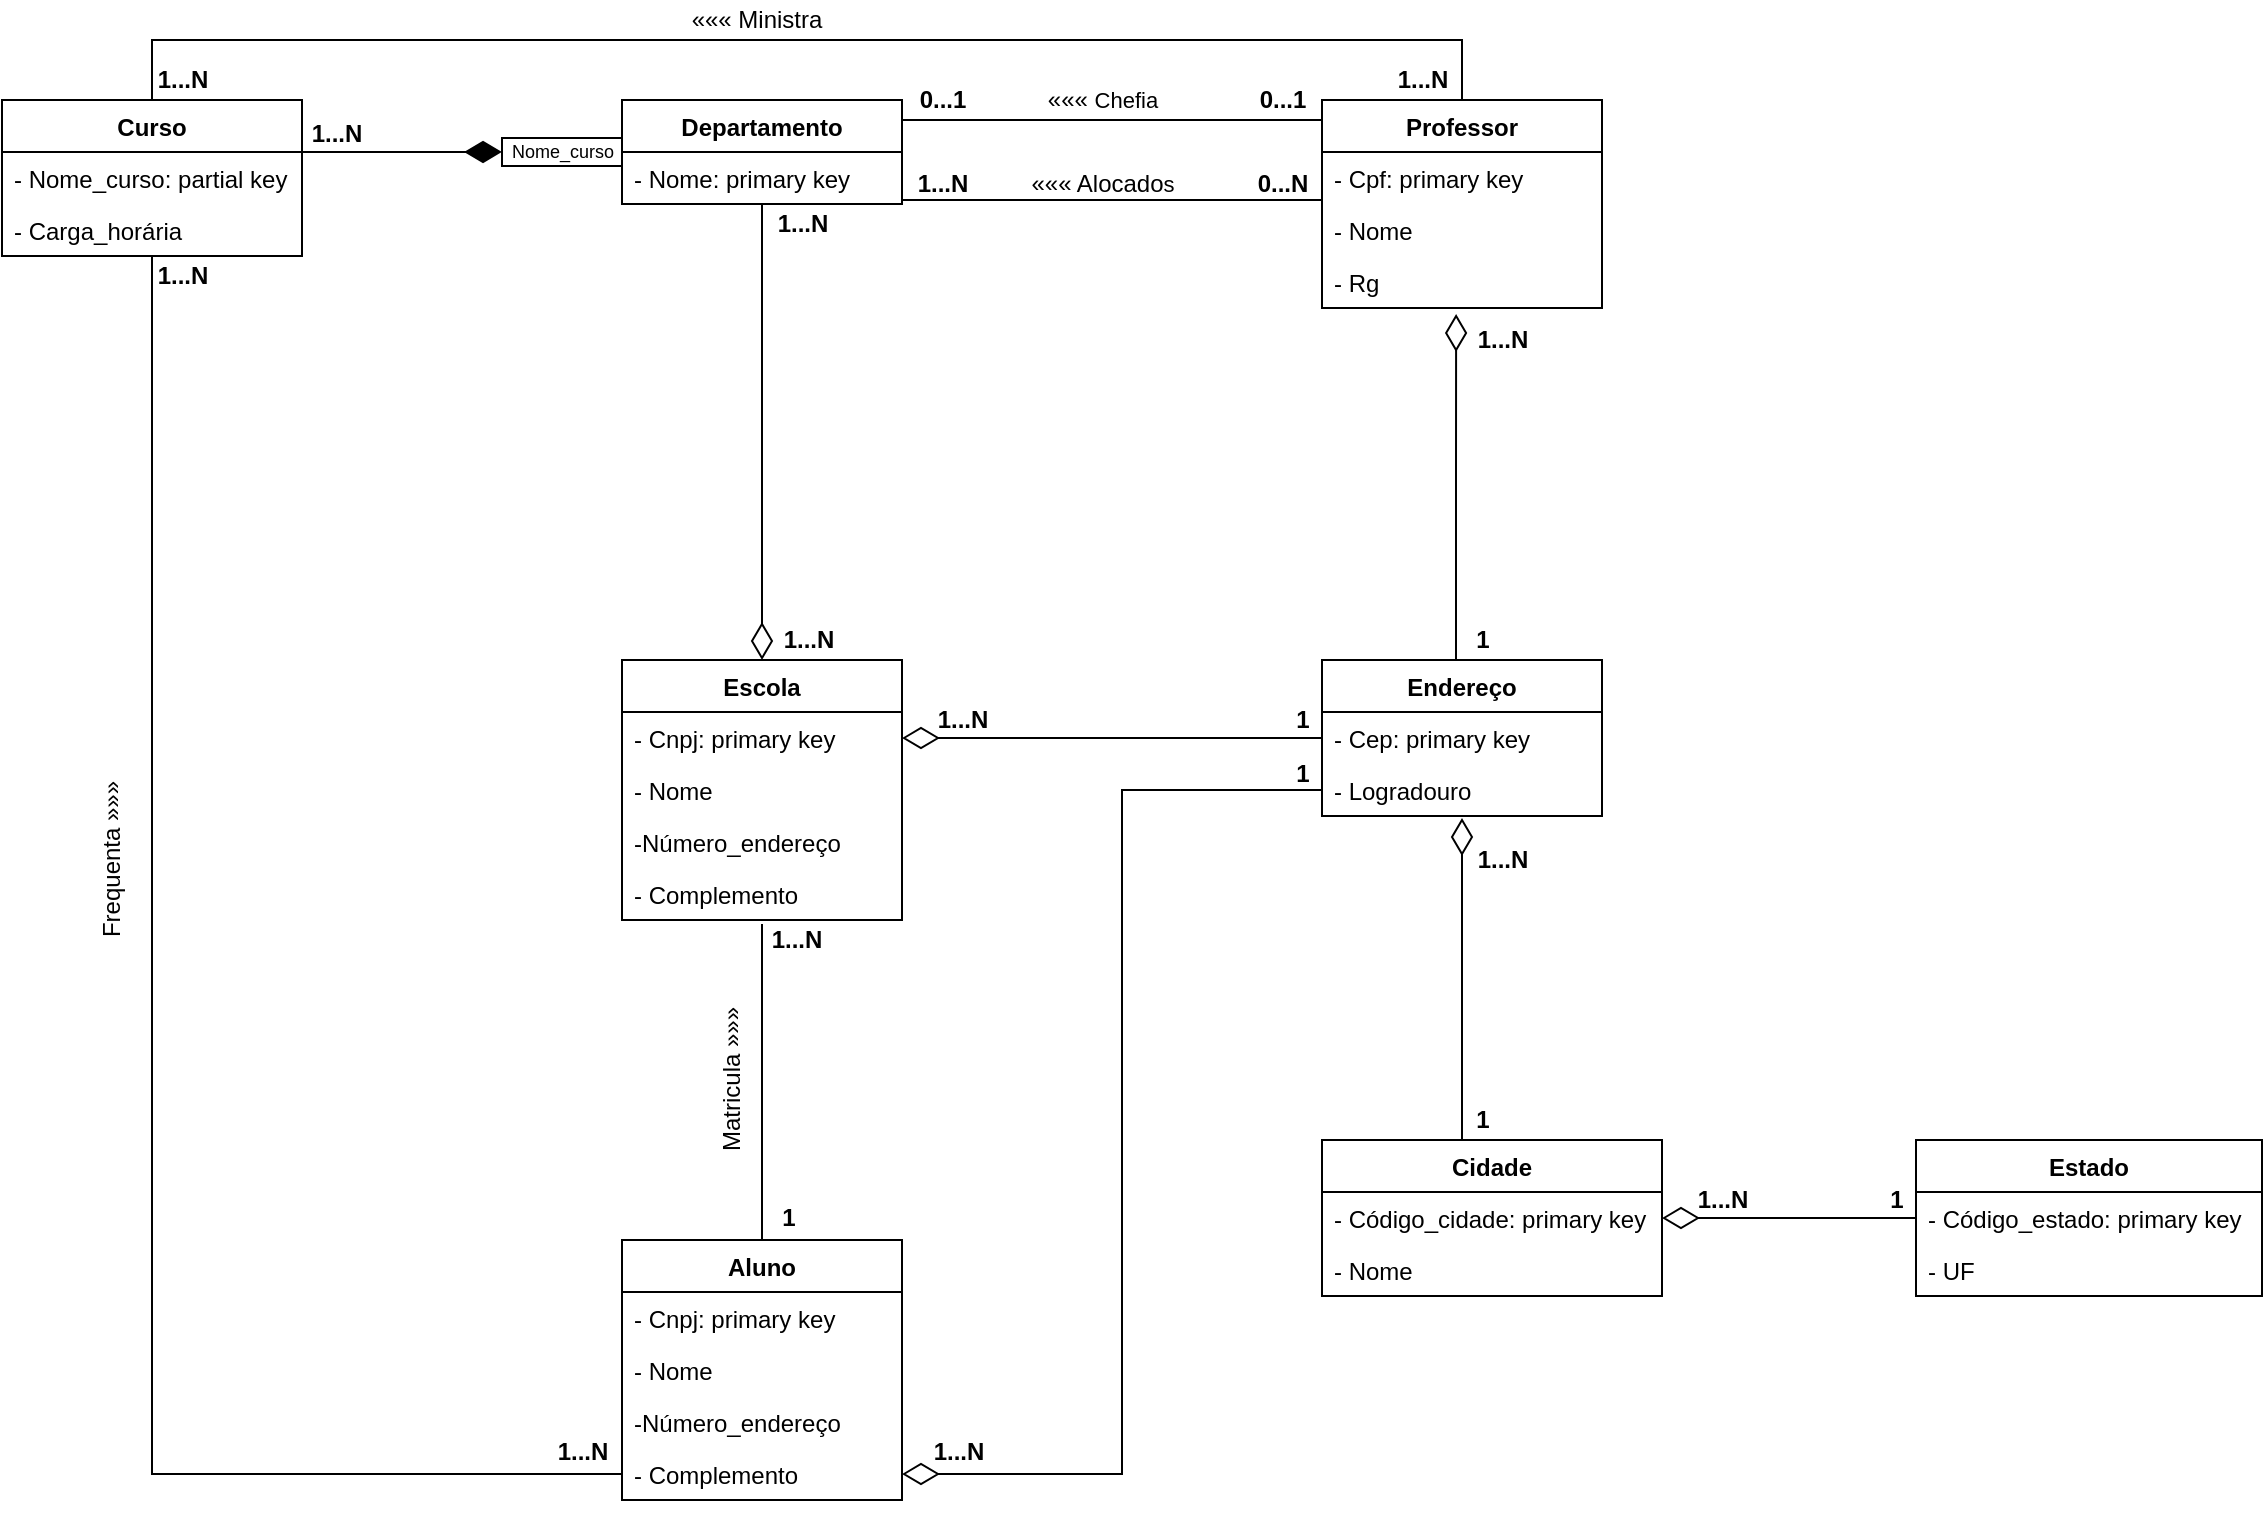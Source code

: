 <mxfile version="12.9.9" type="device"><diagram id="x0GXkYFUfVyTViGvR00f" name="Página-1"><mxGraphModel dx="1618" dy="996" grid="1" gridSize="10" guides="1" tooltips="1" connect="1" arrows="1" fold="1" page="1" pageScale="1" pageWidth="827" pageHeight="1169" math="0" shadow="0"><root><mxCell id="0"/><mxCell id="1" parent="0"/><mxCell id="agXAUhM_Vxl0ok1Wp9sd-19" style="edgeStyle=orthogonalEdgeStyle;rounded=0;orthogonalLoop=1;jettySize=auto;html=1;entryX=1;entryY=0.5;entryDx=0;entryDy=0;endArrow=diamondThin;endFill=0;endSize=16;" edge="1" parent="1" source="agXAUhM_Vxl0ok1Wp9sd-6" target="agXAUhM_Vxl0ok1Wp9sd-2"><mxGeometry relative="1" as="geometry"/></mxCell><mxCell id="agXAUhM_Vxl0ok1Wp9sd-18" style="edgeStyle=orthogonalEdgeStyle;rounded=0;orthogonalLoop=1;jettySize=auto;html=1;entryX=0.5;entryY=1.038;entryDx=0;entryDy=0;entryPerimeter=0;endArrow=diamondThin;endFill=0;endSize=16;" edge="1" parent="1" source="agXAUhM_Vxl0ok1Wp9sd-11" target="agXAUhM_Vxl0ok1Wp9sd-8"><mxGeometry relative="1" as="geometry"><Array as="points"><mxPoint x="390" y="530"/><mxPoint x="390" y="530"/></Array></mxGeometry></mxCell><mxCell id="agXAUhM_Vxl0ok1Wp9sd-17" style="edgeStyle=orthogonalEdgeStyle;rounded=0;orthogonalLoop=1;jettySize=auto;html=1;entryX=1;entryY=0.5;entryDx=0;entryDy=0;endArrow=diamondThin;endFill=0;endSize=16;" edge="1" parent="1" source="agXAUhM_Vxl0ok1Wp9sd-14" target="agXAUhM_Vxl0ok1Wp9sd-12"><mxGeometry relative="1" as="geometry"/></mxCell><mxCell id="agXAUhM_Vxl0ok1Wp9sd-34" style="edgeStyle=orthogonalEdgeStyle;rounded=0;orthogonalLoop=1;jettySize=auto;html=1;endArrow=diamondThin;endFill=0;endSize=16;entryX=0.479;entryY=1.115;entryDx=0;entryDy=0;entryPerimeter=0;" edge="1" parent="1" source="agXAUhM_Vxl0ok1Wp9sd-6" target="agXAUhM_Vxl0ok1Wp9sd-32"><mxGeometry relative="1" as="geometry"><mxPoint x="390" y="150" as="targetPoint"/><Array as="points"><mxPoint x="387" y="240"/><mxPoint x="387" y="240"/></Array></mxGeometry></mxCell><mxCell id="agXAUhM_Vxl0ok1Wp9sd-25" style="edgeStyle=orthogonalEdgeStyle;rounded=0;orthogonalLoop=1;jettySize=auto;html=1;entryX=0.5;entryY=0;entryDx=0;entryDy=0;endArrow=diamondThin;endFill=0;endSize=16;" edge="1" parent="1" source="agXAUhM_Vxl0ok1Wp9sd-20" target="agXAUhM_Vxl0ok1Wp9sd-1"><mxGeometry relative="1" as="geometry"/></mxCell><mxCell id="agXAUhM_Vxl0ok1Wp9sd-26" value="&lt;b&gt;1...N&lt;/b&gt;" style="text;html=1;align=center;verticalAlign=middle;resizable=0;points=[];autosize=1;" vertex="1" parent="1"><mxGeometry x="43" y="310" width="40" height="20" as="geometry"/></mxCell><mxCell id="agXAUhM_Vxl0ok1Wp9sd-27" value="&lt;b&gt;1...N&lt;/b&gt;" style="text;html=1;align=center;verticalAlign=middle;resizable=0;points=[];autosize=1;" vertex="1" parent="1"><mxGeometry x="40" y="102" width="40" height="20" as="geometry"/></mxCell><mxCell id="agXAUhM_Vxl0ok1Wp9sd-48" style="edgeStyle=orthogonalEdgeStyle;rounded=0;orthogonalLoop=1;jettySize=auto;html=1;endArrow=none;endFill=0;endSize=16;" edge="1" parent="1" source="agXAUhM_Vxl0ok1Wp9sd-28"><mxGeometry relative="1" as="geometry"><mxPoint x="110" y="60" as="targetPoint"/><Array as="points"><mxPoint x="110" y="60"/></Array></mxGeometry></mxCell><mxCell id="agXAUhM_Vxl0ok1Wp9sd-35" value="&lt;b&gt;1...N&lt;/b&gt;" style="text;html=1;align=center;verticalAlign=middle;resizable=0;points=[];autosize=1;" vertex="1" parent="1"><mxGeometry x="390" y="160" width="40" height="20" as="geometry"/></mxCell><mxCell id="agXAUhM_Vxl0ok1Wp9sd-36" value="&lt;b&gt;1&lt;/b&gt;" style="text;html=1;align=center;verticalAlign=middle;resizable=0;points=[];autosize=1;" vertex="1" parent="1"><mxGeometry x="390" y="310" width="20" height="20" as="geometry"/></mxCell><mxCell id="agXAUhM_Vxl0ok1Wp9sd-37" value="&lt;b&gt;1&lt;/b&gt;" style="text;html=1;align=center;verticalAlign=middle;resizable=0;points=[];autosize=1;" vertex="1" parent="1"><mxGeometry x="300" y="350" width="20" height="20" as="geometry"/></mxCell><mxCell id="agXAUhM_Vxl0ok1Wp9sd-38" value="&lt;b&gt;1...N&lt;/b&gt;" style="text;html=1;align=center;verticalAlign=middle;resizable=0;points=[];autosize=1;" vertex="1" parent="1"><mxGeometry x="120" y="350" width="40" height="20" as="geometry"/></mxCell><mxCell id="agXAUhM_Vxl0ok1Wp9sd-39" value="&lt;b&gt;1...N&lt;/b&gt;" style="text;html=1;align=center;verticalAlign=middle;resizable=0;points=[];autosize=1;" vertex="1" parent="1"><mxGeometry x="390" y="420" width="40" height="20" as="geometry"/></mxCell><mxCell id="agXAUhM_Vxl0ok1Wp9sd-40" value="&lt;b&gt;1&lt;/b&gt;" style="text;html=1;align=center;verticalAlign=middle;resizable=0;points=[];autosize=1;" vertex="1" parent="1"><mxGeometry x="390" y="550" width="20" height="20" as="geometry"/></mxCell><mxCell id="agXAUhM_Vxl0ok1Wp9sd-41" value="&lt;b&gt;1...N&lt;/b&gt;" style="text;html=1;align=center;verticalAlign=middle;resizable=0;points=[];autosize=1;" vertex="1" parent="1"><mxGeometry x="500" y="590" width="40" height="20" as="geometry"/></mxCell><mxCell id="agXAUhM_Vxl0ok1Wp9sd-42" value="&lt;b&gt;1&lt;/b&gt;" style="text;html=1;align=center;verticalAlign=middle;resizable=0;points=[];autosize=1;" vertex="1" parent="1"><mxGeometry x="597" y="590" width="20" height="20" as="geometry"/></mxCell><mxCell id="agXAUhM_Vxl0ok1Wp9sd-44" value="«««&amp;nbsp;&lt;font style=&quot;font-size: 11px&quot;&gt;Chefia&lt;/font&gt;" style="text;html=1;align=center;verticalAlign=middle;resizable=0;points=[];autosize=1;" vertex="1" parent="1"><mxGeometry x="175" y="40" width="70" height="20" as="geometry"/></mxCell><mxCell id="agXAUhM_Vxl0ok1Wp9sd-45" value="&lt;b&gt;0...1&lt;/b&gt;" style="text;html=1;align=center;verticalAlign=middle;resizable=0;points=[];autosize=1;" vertex="1" parent="1"><mxGeometry x="280" y="40" width="40" height="20" as="geometry"/></mxCell><mxCell id="agXAUhM_Vxl0ok1Wp9sd-46" value="&lt;b&gt;0...1&lt;/b&gt;" style="text;html=1;align=center;verticalAlign=middle;resizable=0;points=[];autosize=1;" vertex="1" parent="1"><mxGeometry x="110" y="40" width="40" height="20" as="geometry"/></mxCell><mxCell id="agXAUhM_Vxl0ok1Wp9sd-51" style="edgeStyle=orthogonalEdgeStyle;rounded=0;orthogonalLoop=1;jettySize=auto;html=1;endArrow=none;endFill=0;endSize=16;entryX=0;entryY=0.5;entryDx=0;entryDy=0;" edge="1" parent="1" source="agXAUhM_Vxl0ok1Wp9sd-21" target="agXAUhM_Vxl0ok1Wp9sd-29"><mxGeometry relative="1" as="geometry"><mxPoint x="310" y="89" as="targetPoint"/><Array as="points"><mxPoint x="320" y="100"/></Array></mxGeometry></mxCell><mxCell id="agXAUhM_Vxl0ok1Wp9sd-52" value="««« Alocado&lt;span style=&quot;font-size: 11px&quot;&gt;s&lt;/span&gt;" style="text;html=1;align=center;verticalAlign=middle;resizable=0;points=[];autosize=1;" vertex="1" parent="1"><mxGeometry x="165" y="82" width="90" height="20" as="geometry"/></mxCell><mxCell id="agXAUhM_Vxl0ok1Wp9sd-53" value="&lt;b&gt;0...N&lt;/b&gt;" style="text;html=1;align=center;verticalAlign=middle;resizable=0;points=[];autosize=1;" vertex="1" parent="1"><mxGeometry x="280" y="82" width="40" height="20" as="geometry"/></mxCell><mxCell id="agXAUhM_Vxl0ok1Wp9sd-54" value="&lt;b&gt;1...N&lt;/b&gt;" style="text;html=1;align=center;verticalAlign=middle;resizable=0;points=[];autosize=1;" vertex="1" parent="1"><mxGeometry x="110" y="82" width="40" height="20" as="geometry"/></mxCell><mxCell id="agXAUhM_Vxl0ok1Wp9sd-1" value="Escola" style="swimlane;fontStyle=1;childLayout=stackLayout;horizontal=1;startSize=26;fillColor=none;horizontalStack=0;resizeParent=1;resizeParentMax=0;resizeLast=0;collapsible=1;marginBottom=0;" vertex="1" parent="1"><mxGeometry x="-30" y="330" width="140" height="130" as="geometry"/></mxCell><mxCell id="agXAUhM_Vxl0ok1Wp9sd-2" value="- Cnpj: primary key" style="text;strokeColor=none;fillColor=none;align=left;verticalAlign=top;spacingLeft=4;spacingRight=4;overflow=hidden;rotatable=0;points=[[0,0.5],[1,0.5]];portConstraint=eastwest;" vertex="1" parent="agXAUhM_Vxl0ok1Wp9sd-1"><mxGeometry y="26" width="140" height="26" as="geometry"/></mxCell><mxCell id="agXAUhM_Vxl0ok1Wp9sd-3" value="- Nome" style="text;strokeColor=none;fillColor=none;align=left;verticalAlign=top;spacingLeft=4;spacingRight=4;overflow=hidden;rotatable=0;points=[[0,0.5],[1,0.5]];portConstraint=eastwest;" vertex="1" parent="agXAUhM_Vxl0ok1Wp9sd-1"><mxGeometry y="52" width="140" height="26" as="geometry"/></mxCell><mxCell id="agXAUhM_Vxl0ok1Wp9sd-4" value="-Número_endereço" style="text;strokeColor=none;fillColor=none;align=left;verticalAlign=top;spacingLeft=4;spacingRight=4;overflow=hidden;rotatable=0;points=[[0,0.5],[1,0.5]];portConstraint=eastwest;" vertex="1" parent="agXAUhM_Vxl0ok1Wp9sd-1"><mxGeometry y="78" width="140" height="26" as="geometry"/></mxCell><mxCell id="agXAUhM_Vxl0ok1Wp9sd-5" value="- Complemento" style="text;strokeColor=none;fillColor=none;align=left;verticalAlign=top;spacingLeft=4;spacingRight=4;overflow=hidden;rotatable=0;points=[[0,0.5],[1,0.5]];portConstraint=eastwest;" vertex="1" parent="agXAUhM_Vxl0ok1Wp9sd-1"><mxGeometry y="104" width="140" height="26" as="geometry"/></mxCell><mxCell id="agXAUhM_Vxl0ok1Wp9sd-6" value="Endereço" style="swimlane;fontStyle=1;childLayout=stackLayout;horizontal=1;startSize=26;fillColor=none;horizontalStack=0;resizeParent=1;resizeParentMax=0;resizeLast=0;collapsible=1;marginBottom=0;" vertex="1" parent="1"><mxGeometry x="320" y="330" width="140" height="78" as="geometry"/></mxCell><mxCell id="agXAUhM_Vxl0ok1Wp9sd-7" value="- Cep: primary key" style="text;strokeColor=none;fillColor=none;align=left;verticalAlign=top;spacingLeft=4;spacingRight=4;overflow=hidden;rotatable=0;points=[[0,0.5],[1,0.5]];portConstraint=eastwest;" vertex="1" parent="agXAUhM_Vxl0ok1Wp9sd-6"><mxGeometry y="26" width="140" height="26" as="geometry"/></mxCell><mxCell id="agXAUhM_Vxl0ok1Wp9sd-8" value="- Logradouro" style="text;strokeColor=none;fillColor=none;align=left;verticalAlign=top;spacingLeft=4;spacingRight=4;overflow=hidden;rotatable=0;points=[[0,0.5],[1,0.5]];portConstraint=eastwest;" vertex="1" parent="agXAUhM_Vxl0ok1Wp9sd-6"><mxGeometry y="52" width="140" height="26" as="geometry"/></mxCell><mxCell id="agXAUhM_Vxl0ok1Wp9sd-11" value="Cidade" style="swimlane;fontStyle=1;childLayout=stackLayout;horizontal=1;startSize=26;fillColor=none;horizontalStack=0;resizeParent=1;resizeParentMax=0;resizeLast=0;collapsible=1;marginBottom=0;" vertex="1" parent="1"><mxGeometry x="320" y="570" width="170" height="78" as="geometry"/></mxCell><mxCell id="agXAUhM_Vxl0ok1Wp9sd-12" value="- Código_cidade: primary key" style="text;strokeColor=none;fillColor=none;align=left;verticalAlign=top;spacingLeft=4;spacingRight=4;overflow=hidden;rotatable=0;points=[[0,0.5],[1,0.5]];portConstraint=eastwest;" vertex="1" parent="agXAUhM_Vxl0ok1Wp9sd-11"><mxGeometry y="26" width="170" height="26" as="geometry"/></mxCell><mxCell id="agXAUhM_Vxl0ok1Wp9sd-13" value="- Nome" style="text;strokeColor=none;fillColor=none;align=left;verticalAlign=top;spacingLeft=4;spacingRight=4;overflow=hidden;rotatable=0;points=[[0,0.5],[1,0.5]];portConstraint=eastwest;" vertex="1" parent="agXAUhM_Vxl0ok1Wp9sd-11"><mxGeometry y="52" width="170" height="26" as="geometry"/></mxCell><mxCell id="agXAUhM_Vxl0ok1Wp9sd-14" value="Estado" style="swimlane;fontStyle=1;childLayout=stackLayout;horizontal=1;startSize=26;fillColor=none;horizontalStack=0;resizeParent=1;resizeParentMax=0;resizeLast=0;collapsible=1;marginBottom=0;" vertex="1" parent="1"><mxGeometry x="617" y="570" width="173" height="78" as="geometry"/></mxCell><mxCell id="agXAUhM_Vxl0ok1Wp9sd-15" value="- Código_estado: primary key" style="text;strokeColor=none;fillColor=none;align=left;verticalAlign=top;spacingLeft=4;spacingRight=4;overflow=hidden;rotatable=0;points=[[0,0.5],[1,0.5]];portConstraint=eastwest;" vertex="1" parent="agXAUhM_Vxl0ok1Wp9sd-14"><mxGeometry y="26" width="173" height="26" as="geometry"/></mxCell><mxCell id="agXAUhM_Vxl0ok1Wp9sd-16" value="- UF" style="text;strokeColor=none;fillColor=none;align=left;verticalAlign=top;spacingLeft=4;spacingRight=4;overflow=hidden;rotatable=0;points=[[0,0.5],[1,0.5]];portConstraint=eastwest;" vertex="1" parent="agXAUhM_Vxl0ok1Wp9sd-14"><mxGeometry y="52" width="173" height="26" as="geometry"/></mxCell><mxCell id="agXAUhM_Vxl0ok1Wp9sd-20" value="Departamento" style="swimlane;fontStyle=1;childLayout=stackLayout;horizontal=1;startSize=26;fillColor=none;horizontalStack=0;resizeParent=1;resizeParentMax=0;resizeLast=0;collapsible=1;marginBottom=0;" vertex="1" parent="1"><mxGeometry x="-30" y="50" width="140" height="52" as="geometry"/></mxCell><mxCell id="agXAUhM_Vxl0ok1Wp9sd-21" value="- Nome: primary key" style="text;strokeColor=none;fillColor=none;align=left;verticalAlign=top;spacingLeft=4;spacingRight=4;overflow=hidden;rotatable=0;points=[[0,0.5],[1,0.5]];portConstraint=eastwest;" vertex="1" parent="agXAUhM_Vxl0ok1Wp9sd-20"><mxGeometry y="26" width="140" height="26" as="geometry"/></mxCell><mxCell id="agXAUhM_Vxl0ok1Wp9sd-96" style="edgeStyle=orthogonalEdgeStyle;rounded=0;orthogonalLoop=1;jettySize=auto;html=1;entryX=0.5;entryY=0;entryDx=0;entryDy=0;endArrow=none;endFill=0;endSize=16;fontSize=9;" edge="1" parent="1" source="agXAUhM_Vxl0ok1Wp9sd-28" target="agXAUhM_Vxl0ok1Wp9sd-82"><mxGeometry relative="1" as="geometry"><Array as="points"><mxPoint x="390" y="20"/><mxPoint x="-265" y="20"/></Array></mxGeometry></mxCell><mxCell id="agXAUhM_Vxl0ok1Wp9sd-28" value="Professor" style="swimlane;fontStyle=1;childLayout=stackLayout;horizontal=1;startSize=26;fillColor=none;horizontalStack=0;resizeParent=1;resizeParentMax=0;resizeLast=0;collapsible=1;marginBottom=0;" vertex="1" parent="1"><mxGeometry x="320" y="50" width="140" height="104" as="geometry"/></mxCell><mxCell id="agXAUhM_Vxl0ok1Wp9sd-29" value="- Cpf: primary key" style="text;strokeColor=none;fillColor=none;align=left;verticalAlign=top;spacingLeft=4;spacingRight=4;overflow=hidden;rotatable=0;points=[[0,0.5],[1,0.5]];portConstraint=eastwest;" vertex="1" parent="agXAUhM_Vxl0ok1Wp9sd-28"><mxGeometry y="26" width="140" height="26" as="geometry"/></mxCell><mxCell id="agXAUhM_Vxl0ok1Wp9sd-31" value="- Nome" style="text;strokeColor=none;fillColor=none;align=left;verticalAlign=top;spacingLeft=4;spacingRight=4;overflow=hidden;rotatable=0;points=[[0,0.5],[1,0.5]];portConstraint=eastwest;" vertex="1" parent="agXAUhM_Vxl0ok1Wp9sd-28"><mxGeometry y="52" width="140" height="26" as="geometry"/></mxCell><mxCell id="agXAUhM_Vxl0ok1Wp9sd-32" value="- Rg" style="text;strokeColor=none;fillColor=none;align=left;verticalAlign=top;spacingLeft=4;spacingRight=4;overflow=hidden;rotatable=0;points=[[0,0.5],[1,0.5]];portConstraint=eastwest;" vertex="1" parent="agXAUhM_Vxl0ok1Wp9sd-28"><mxGeometry y="78" width="140" height="26" as="geometry"/></mxCell><mxCell id="agXAUhM_Vxl0ok1Wp9sd-76" style="edgeStyle=orthogonalEdgeStyle;rounded=0;orthogonalLoop=1;jettySize=auto;html=1;entryX=1;entryY=0.5;entryDx=0;entryDy=0;endArrow=diamondThin;endFill=0;endSize=16;" edge="1" parent="1" source="agXAUhM_Vxl0ok1Wp9sd-8" target="agXAUhM_Vxl0ok1Wp9sd-74"><mxGeometry relative="1" as="geometry"/></mxCell><mxCell id="agXAUhM_Vxl0ok1Wp9sd-78" style="edgeStyle=orthogonalEdgeStyle;rounded=0;orthogonalLoop=1;jettySize=auto;html=1;endArrow=none;endFill=0;endSize=16;" edge="1" parent="1" source="agXAUhM_Vxl0ok1Wp9sd-70"><mxGeometry relative="1" as="geometry"><mxPoint x="40" y="462" as="targetPoint"/><Array as="points"><mxPoint x="40" y="462"/></Array></mxGeometry></mxCell><mxCell id="agXAUhM_Vxl0ok1Wp9sd-70" value="Aluno" style="swimlane;fontStyle=1;childLayout=stackLayout;horizontal=1;startSize=26;fillColor=none;horizontalStack=0;resizeParent=1;resizeParentMax=0;resizeLast=0;collapsible=1;marginBottom=0;" vertex="1" parent="1"><mxGeometry x="-30" y="620" width="140" height="130" as="geometry"/></mxCell><mxCell id="agXAUhM_Vxl0ok1Wp9sd-71" value="- Cnpj: primary key" style="text;strokeColor=none;fillColor=none;align=left;verticalAlign=top;spacingLeft=4;spacingRight=4;overflow=hidden;rotatable=0;points=[[0,0.5],[1,0.5]];portConstraint=eastwest;" vertex="1" parent="agXAUhM_Vxl0ok1Wp9sd-70"><mxGeometry y="26" width="140" height="26" as="geometry"/></mxCell><mxCell id="agXAUhM_Vxl0ok1Wp9sd-72" value="- Nome" style="text;strokeColor=none;fillColor=none;align=left;verticalAlign=top;spacingLeft=4;spacingRight=4;overflow=hidden;rotatable=0;points=[[0,0.5],[1,0.5]];portConstraint=eastwest;" vertex="1" parent="agXAUhM_Vxl0ok1Wp9sd-70"><mxGeometry y="52" width="140" height="26" as="geometry"/></mxCell><mxCell id="agXAUhM_Vxl0ok1Wp9sd-73" value="-Número_endereço" style="text;strokeColor=none;fillColor=none;align=left;verticalAlign=top;spacingLeft=4;spacingRight=4;overflow=hidden;rotatable=0;points=[[0,0.5],[1,0.5]];portConstraint=eastwest;" vertex="1" parent="agXAUhM_Vxl0ok1Wp9sd-70"><mxGeometry y="78" width="140" height="26" as="geometry"/></mxCell><mxCell id="agXAUhM_Vxl0ok1Wp9sd-74" value="- Complemento" style="text;strokeColor=none;fillColor=none;align=left;verticalAlign=top;spacingLeft=4;spacingRight=4;overflow=hidden;rotatable=0;points=[[0,0.5],[1,0.5]];portConstraint=eastwest;" vertex="1" parent="agXAUhM_Vxl0ok1Wp9sd-70"><mxGeometry y="104" width="140" height="26" as="geometry"/></mxCell><mxCell id="agXAUhM_Vxl0ok1Wp9sd-79" value="Matricula »»»" style="text;html=1;align=center;verticalAlign=middle;resizable=0;points=[];autosize=1;rotation=-90;" vertex="1" parent="1"><mxGeometry x="-20" y="530" width="90" height="20" as="geometry"/></mxCell><mxCell id="agXAUhM_Vxl0ok1Wp9sd-80" value="&lt;b&gt;1&lt;/b&gt;" style="text;html=1;align=center;verticalAlign=middle;resizable=0;points=[];autosize=1;" vertex="1" parent="1"><mxGeometry x="300" y="377" width="20" height="20" as="geometry"/></mxCell><mxCell id="agXAUhM_Vxl0ok1Wp9sd-81" value="&lt;b&gt;1...N&lt;/b&gt;" style="text;html=1;align=center;verticalAlign=middle;resizable=0;points=[];autosize=1;" vertex="1" parent="1"><mxGeometry x="118" y="716" width="40" height="20" as="geometry"/></mxCell><mxCell id="agXAUhM_Vxl0ok1Wp9sd-92" style="edgeStyle=orthogonalEdgeStyle;rounded=0;orthogonalLoop=1;jettySize=auto;html=1;endArrow=none;endFill=0;endSize=16;fontSize=9;" edge="1" parent="1" source="agXAUhM_Vxl0ok1Wp9sd-82" target="agXAUhM_Vxl0ok1Wp9sd-74"><mxGeometry relative="1" as="geometry"/></mxCell><mxCell id="agXAUhM_Vxl0ok1Wp9sd-82" value="Curso" style="swimlane;fontStyle=1;childLayout=stackLayout;horizontal=1;startSize=26;fillColor=none;horizontalStack=0;resizeParent=1;resizeParentMax=0;resizeLast=0;collapsible=1;marginBottom=0;" vertex="1" parent="1"><mxGeometry x="-340" y="50" width="150" height="78" as="geometry"/></mxCell><mxCell id="agXAUhM_Vxl0ok1Wp9sd-83" value="- Nome_curso: partial key" style="text;strokeColor=none;fillColor=none;align=left;verticalAlign=top;spacingLeft=4;spacingRight=4;overflow=hidden;rotatable=0;points=[[0,0.5],[1,0.5]];portConstraint=eastwest;" vertex="1" parent="agXAUhM_Vxl0ok1Wp9sd-82"><mxGeometry y="26" width="150" height="26" as="geometry"/></mxCell><mxCell id="agXAUhM_Vxl0ok1Wp9sd-84" value="- Carga_horária" style="text;strokeColor=none;fillColor=none;align=left;verticalAlign=top;spacingLeft=4;spacingRight=4;overflow=hidden;rotatable=0;points=[[0,0.5],[1,0.5]];portConstraint=eastwest;" vertex="1" parent="agXAUhM_Vxl0ok1Wp9sd-82"><mxGeometry y="52" width="150" height="26" as="geometry"/></mxCell><mxCell id="agXAUhM_Vxl0ok1Wp9sd-86" value="Nome_curso" style="html=1;rotation=0;fontSize=9;" vertex="1" parent="1"><mxGeometry x="-90" y="69" width="60" height="14" as="geometry"/></mxCell><mxCell id="agXAUhM_Vxl0ok1Wp9sd-88" value="&lt;b&gt;1...N&lt;/b&gt;" style="text;html=1;align=center;verticalAlign=middle;resizable=0;points=[];autosize=1;" vertex="1" parent="1"><mxGeometry x="-193" y="57" width="40" height="20" as="geometry"/></mxCell><mxCell id="agXAUhM_Vxl0ok1Wp9sd-89" value="&lt;b&gt;1...N&lt;/b&gt;" style="text;html=1;align=center;verticalAlign=middle;resizable=0;points=[];autosize=1;" vertex="1" parent="1"><mxGeometry x="37" y="460" width="40" height="20" as="geometry"/></mxCell><mxCell id="agXAUhM_Vxl0ok1Wp9sd-90" value="&lt;b&gt;1&lt;/b&gt;" style="text;html=1;align=center;verticalAlign=middle;resizable=0;points=[];autosize=1;" vertex="1" parent="1"><mxGeometry x="43" y="599" width="20" height="20" as="geometry"/></mxCell><mxCell id="agXAUhM_Vxl0ok1Wp9sd-91" style="edgeStyle=orthogonalEdgeStyle;rounded=0;orthogonalLoop=1;jettySize=auto;html=1;entryX=0;entryY=0.5;entryDx=0;entryDy=0;endArrow=diamondThin;endFill=1;endSize=16;fontSize=9;" edge="1" parent="1" source="agXAUhM_Vxl0ok1Wp9sd-83" target="agXAUhM_Vxl0ok1Wp9sd-86"><mxGeometry relative="1" as="geometry"><Array as="points"><mxPoint x="-170" y="76"/><mxPoint x="-170" y="76"/></Array></mxGeometry></mxCell><mxCell id="agXAUhM_Vxl0ok1Wp9sd-93" value="&lt;b&gt;1...N&lt;/b&gt;" style="text;html=1;align=center;verticalAlign=middle;resizable=0;points=[];autosize=1;" vertex="1" parent="1"><mxGeometry x="-70" y="716" width="40" height="20" as="geometry"/></mxCell><mxCell id="agXAUhM_Vxl0ok1Wp9sd-94" value="&lt;b&gt;1...N&lt;/b&gt;" style="text;html=1;align=center;verticalAlign=middle;resizable=0;points=[];autosize=1;" vertex="1" parent="1"><mxGeometry x="-270" y="128" width="40" height="20" as="geometry"/></mxCell><mxCell id="agXAUhM_Vxl0ok1Wp9sd-95" value="Frequenta&amp;nbsp;»»»" style="text;html=1;align=center;verticalAlign=middle;resizable=0;points=[];autosize=1;rotation=-90;" vertex="1" parent="1"><mxGeometry x="-330" y="420" width="90" height="20" as="geometry"/></mxCell><mxCell id="agXAUhM_Vxl0ok1Wp9sd-97" value="&lt;b&gt;1...N&lt;/b&gt;" style="text;html=1;align=center;verticalAlign=middle;resizable=0;points=[];autosize=1;" vertex="1" parent="1"><mxGeometry x="-270" y="30" width="40" height="20" as="geometry"/></mxCell><mxCell id="agXAUhM_Vxl0ok1Wp9sd-98" value="&lt;b&gt;1...N&lt;/b&gt;" style="text;html=1;align=center;verticalAlign=middle;resizable=0;points=[];autosize=1;" vertex="1" parent="1"><mxGeometry x="350" y="30" width="40" height="20" as="geometry"/></mxCell><mxCell id="agXAUhM_Vxl0ok1Wp9sd-99" value="««« Ministra" style="text;html=1;align=center;verticalAlign=middle;resizable=0;points=[];autosize=1;" vertex="1" parent="1"><mxGeometry x="-3" width="80" height="20" as="geometry"/></mxCell></root></mxGraphModel></diagram></mxfile>